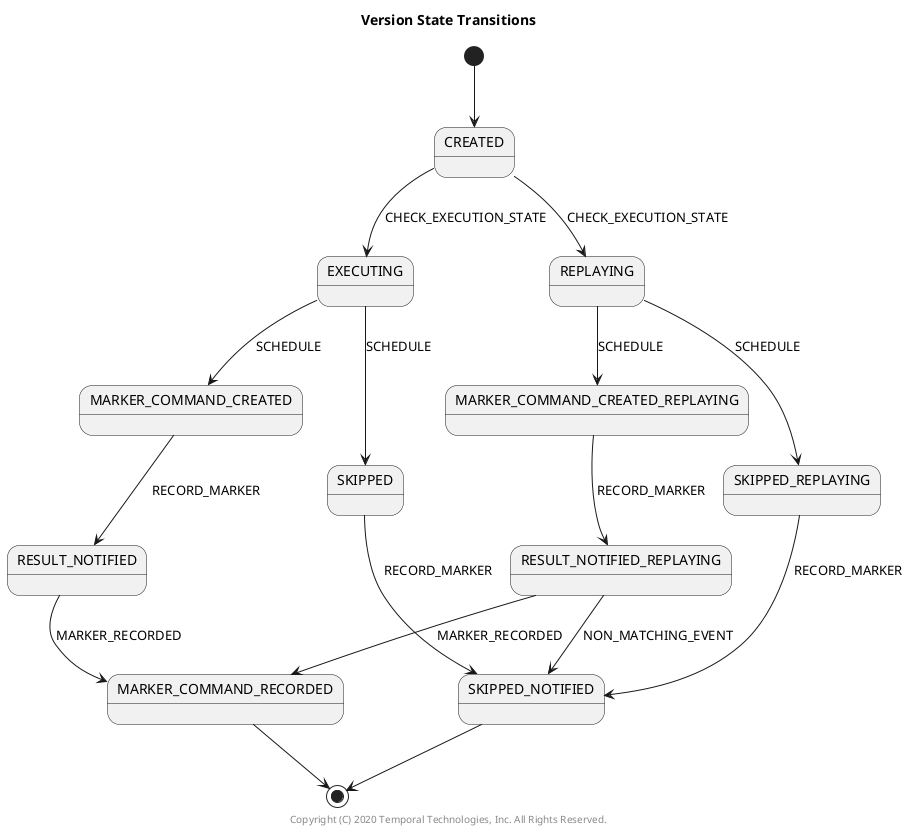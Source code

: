 `Copyright (C) 2022 Temporal Technologies, Inc. All Rights Reserved.
`
`Copyright (C) 2012-2016 Amazon.com, Inc. or its affiliates. All Rights Reserved.
`
`Modifications copyright (C) 2017 Uber Technologies, Inc.
`
`Licensed under the Apache License, Version 2.0 (the "License");
`you may not use this material except in compliance with the License.
`You may obtain a copy of the License at
`
`  http://www.apache.org/licenses/LICENSE-2.0
`
`Unless required by applicable law or agreed to in writing, software
`distributed under the License is distributed on an "AS IS" BASIS,
`WITHOUT WARRANTIES OR CONDITIONS OF ANY KIND, either express or implied.
`See the License for the specific language governing permissions and
`limitations under the License.

` PlantUML <plantuml.com> State Diagram.
` Generated from src/main/java/io/temporal/internal/statemachines/VersionStateMachine.java
` by io.temporal.internal.statemachines.CommandsGeneratePlantUMLStateDiagrams.


@startuml
title Version State Transitions

[*] --> CREATED
CREATED --> REPLAYING: CHECK_EXECUTION_STATE
CREATED --> EXECUTING: CHECK_EXECUTION_STATE
EXECUTING --> MARKER_COMMAND_CREATED: SCHEDULE
EXECUTING --> SKIPPED: SCHEDULE
MARKER_COMMAND_CREATED --> RESULT_NOTIFIED: RECORD_MARKER
MARKER_COMMAND_CREATED_REPLAYING --> RESULT_NOTIFIED_REPLAYING: RECORD_MARKER
REPLAYING --> MARKER_COMMAND_CREATED_REPLAYING: SCHEDULE
REPLAYING --> SKIPPED_REPLAYING: SCHEDULE
RESULT_NOTIFIED --> MARKER_COMMAND_RECORDED: MARKER_RECORDED
RESULT_NOTIFIED_REPLAYING --> MARKER_COMMAND_RECORDED: MARKER_RECORDED
RESULT_NOTIFIED_REPLAYING --> SKIPPED_NOTIFIED: NON_MATCHING_EVENT
SKIPPED --> SKIPPED_NOTIFIED: RECORD_MARKER
SKIPPED_REPLAYING --> SKIPPED_NOTIFIED: RECORD_MARKER
MARKER_COMMAND_RECORDED --> [*]
SKIPPED_NOTIFIED --> [*]
center footer Copyright (C) 2020 Temporal Technologies, Inc. All Rights Reserved.
@enduml
